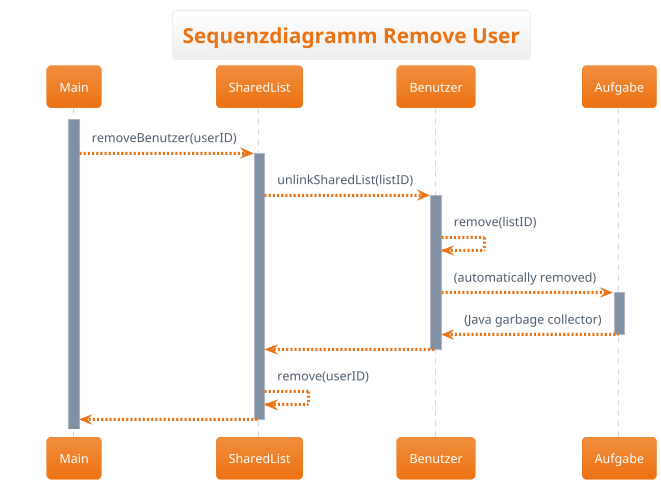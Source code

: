 @startuml
!theme aws-orange

participant Main
participant SharedList
participant Benutzer
participant Aufgabe

title Sequenzdiagramm Remove User

activate Main

Main --> SharedList : removeBenutzer(userID)
activate SharedList

SharedList --> Benutzer : unlinkSharedList(listID)
activate Benutzer
Benutzer --> Benutzer : remove(listID)

Benutzer --> Aufgabe : (automatically removed)
activate Aufgabe
Aufgabe --> Benutzer : (Java garbage collector)
deactivate Aufgabe

Benutzer --> SharedList
deactivate Benutzer

SharedList --> SharedList : remove(userID)

SharedList --> Main
deactivate SharedList

@enduml
